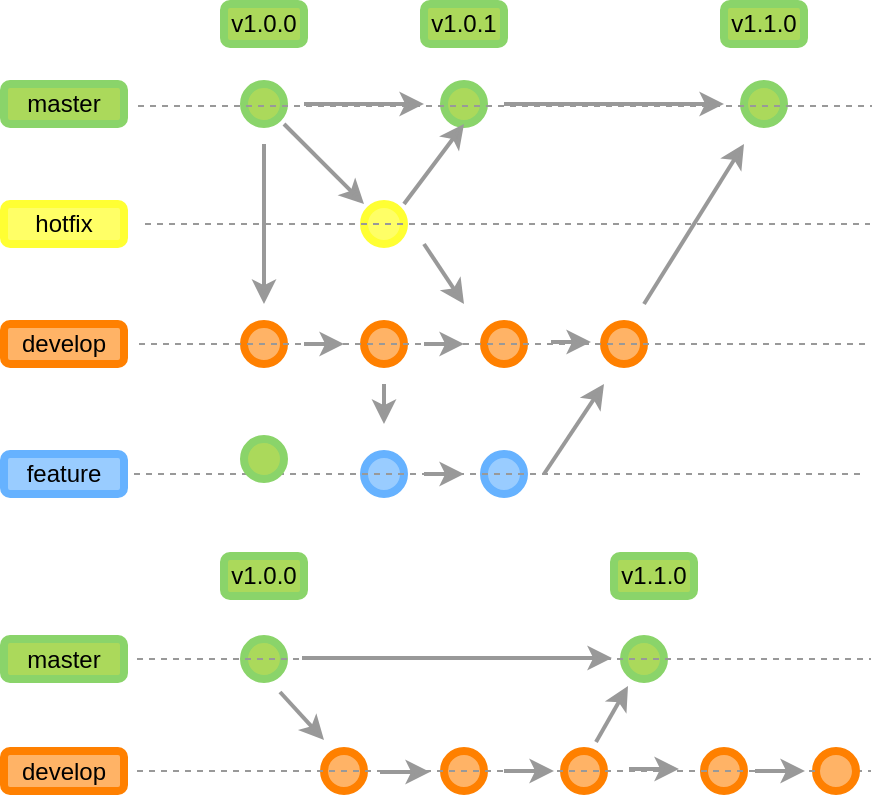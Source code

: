 <mxfile version="10.7.8" type="github"><diagram id="3rboX1amzkmxD8--zuHD" name="Page-1"><mxGraphModel dx="1162" dy="637" grid="0" gridSize="10" guides="1" tooltips="1" connect="1" arrows="1" fold="1" page="1" pageScale="1" pageWidth="827" pageHeight="1169" math="0" shadow="0"><root><mxCell id="0"/><mxCell id="1" parent="0"/><mxCell id="PgTr-MmlJl6baBN8a7kz-2" value="" style="ellipse;whiteSpace=wrap;html=1;aspect=fixed;fillColor=#ABD95B;strokeColor=#8AD46A;strokeWidth=4;fontColor=#ffffff;" parent="1" vertex="1"><mxGeometry x="163" y="75" width="20" height="20" as="geometry"/></mxCell><mxCell id="PgTr-MmlJl6baBN8a7kz-5" value="" style="endArrow=classic;html=1;strokeWidth=2;strokeColor=#999999;" parent="1" edge="1"><mxGeometry width="50" height="50" relative="1" as="geometry"><mxPoint x="183" y="95" as="sourcePoint"/><mxPoint x="223" y="135" as="targetPoint"/></mxGeometry></mxCell><mxCell id="PgTr-MmlJl6baBN8a7kz-6" value="master" style="rounded=1;whiteSpace=wrap;html=1;strokeColor=#8AD46A;strokeWidth=4;fillColor=#ABD95B;" parent="1" vertex="1"><mxGeometry x="43" y="75" width="60" height="20" as="geometry"/></mxCell><mxCell id="PgTr-MmlJl6baBN8a7kz-7" value="hotfix" style="rounded=1;whiteSpace=wrap;html=1;strokeColor=#FFFF33;strokeWidth=4;fillColor=#FFFF66;" parent="1" vertex="1"><mxGeometry x="43" y="135" width="60" height="20" as="geometry"/></mxCell><mxCell id="PgTr-MmlJl6baBN8a7kz-8" value="develop" style="rounded=1;whiteSpace=wrap;html=1;strokeColor=#FF8000;strokeWidth=4;fillColor=#FFB366;" parent="1" vertex="1"><mxGeometry x="43" y="195" width="60" height="20" as="geometry"/></mxCell><mxCell id="PgTr-MmlJl6baBN8a7kz-9" value="feature" style="rounded=1;whiteSpace=wrap;html=1;strokeColor=#66B2FF;strokeWidth=4;fillColor=#99CCFF;" parent="1" vertex="1"><mxGeometry x="43" y="260" width="60" height="20" as="geometry"/></mxCell><mxCell id="PgTr-MmlJl6baBN8a7kz-10" value="" style="ellipse;whiteSpace=wrap;html=1;aspect=fixed;fillColor=#ABD95B;strokeColor=#8AD46A;strokeWidth=4;fontColor=#ffffff;" parent="1" vertex="1"><mxGeometry x="263" y="75" width="20" height="20" as="geometry"/></mxCell><mxCell id="PgTr-MmlJl6baBN8a7kz-11" value="" style="ellipse;whiteSpace=wrap;html=1;aspect=fixed;fillColor=#ABD95B;strokeColor=#8AD46A;strokeWidth=4;fontColor=#ffffff;" parent="1" vertex="1"><mxGeometry x="413" y="75" width="20" height="20" as="geometry"/></mxCell><mxCell id="PgTr-MmlJl6baBN8a7kz-12" value="" style="ellipse;whiteSpace=wrap;html=1;aspect=fixed;fillColor=#FFFF66;strokeColor=#FFFF33;strokeWidth=4;fontColor=#ffffff;" parent="1" vertex="1"><mxGeometry x="223" y="135" width="20" height="20" as="geometry"/></mxCell><mxCell id="PgTr-MmlJl6baBN8a7kz-13" value="" style="ellipse;whiteSpace=wrap;html=1;aspect=fixed;fillColor=#FFB366;strokeColor=#FF8000;strokeWidth=4;fontColor=#ffffff;" parent="1" vertex="1"><mxGeometry x="163" y="195" width="20" height="20" as="geometry"/></mxCell><mxCell id="PgTr-MmlJl6baBN8a7kz-14" value="" style="ellipse;whiteSpace=wrap;html=1;aspect=fixed;fillColor=#99CCFF;strokeColor=#66B2FF;strokeWidth=4;fontColor=#ffffff;" parent="1" vertex="1"><mxGeometry x="223" y="260" width="20" height="20" as="geometry"/></mxCell><mxCell id="gmNbWgV9XQR5aW-Jh0l3-3" value="" style="ellipse;whiteSpace=wrap;html=1;aspect=fixed;fillColor=#FFB366;strokeColor=#FF8000;strokeWidth=4;fontColor=#ffffff;" vertex="1" parent="1"><mxGeometry x="223" y="195" width="20" height="20" as="geometry"/></mxCell><mxCell id="gmNbWgV9XQR5aW-Jh0l3-4" value="" style="ellipse;whiteSpace=wrap;html=1;aspect=fixed;fillColor=#FFB366;strokeColor=#FF8000;strokeWidth=4;fontColor=#ffffff;" vertex="1" parent="1"><mxGeometry x="283" y="195" width="20" height="20" as="geometry"/></mxCell><mxCell id="gmNbWgV9XQR5aW-Jh0l3-5" value="v1.0.0" style="rounded=1;whiteSpace=wrap;html=1;strokeColor=#8AD46A;strokeWidth=4;fillColor=#ABD95B;" vertex="1" parent="1"><mxGeometry x="153" y="35" width="40" height="20" as="geometry"/></mxCell><mxCell id="gmNbWgV9XQR5aW-Jh0l3-6" value="" style="endArrow=classic;html=1;strokeWidth=2;strokeColor=#999999;entryX=0.5;entryY=1;entryDx=0;entryDy=0;entryPerimeter=0;" edge="1" parent="1" target="PgTr-MmlJl6baBN8a7kz-10"><mxGeometry width="50" height="50" relative="1" as="geometry"><mxPoint x="243" y="135" as="sourcePoint"/><mxPoint x="263" y="105" as="targetPoint"/></mxGeometry></mxCell><mxCell id="gmNbWgV9XQR5aW-Jh0l3-7" value="" style="endArrow=classic;html=1;strokeWidth=2;strokeColor=#999999;" edge="1" parent="1"><mxGeometry width="50" height="50" relative="1" as="geometry"><mxPoint x="173" y="105" as="sourcePoint"/><mxPoint x="173" y="185" as="targetPoint"/></mxGeometry></mxCell><mxCell id="gmNbWgV9XQR5aW-Jh0l3-8" value="" style="endArrow=classic;html=1;strokeWidth=2;strokeColor=#999999;" edge="1" parent="1"><mxGeometry width="50" height="50" relative="1" as="geometry"><mxPoint x="193" y="205" as="sourcePoint"/><mxPoint x="213" y="205" as="targetPoint"/></mxGeometry></mxCell><mxCell id="gmNbWgV9XQR5aW-Jh0l3-9" value="" style="endArrow=classic;html=1;strokeWidth=2;strokeColor=#999999;" edge="1" parent="1"><mxGeometry width="50" height="50" relative="1" as="geometry"><mxPoint x="253" y="205" as="sourcePoint"/><mxPoint x="273" y="205" as="targetPoint"/></mxGeometry></mxCell><mxCell id="gmNbWgV9XQR5aW-Jh0l3-10" value="" style="endArrow=classic;html=1;strokeWidth=2;strokeColor=#999999;" edge="1" parent="1"><mxGeometry width="50" height="50" relative="1" as="geometry"><mxPoint x="193" y="85" as="sourcePoint"/><mxPoint x="253" y="85" as="targetPoint"/></mxGeometry></mxCell><mxCell id="gmNbWgV9XQR5aW-Jh0l3-11" value="" style="endArrow=classic;html=1;strokeWidth=2;strokeColor=#999999;" edge="1" parent="1"><mxGeometry width="50" height="50" relative="1" as="geometry"><mxPoint x="293" y="85" as="sourcePoint"/><mxPoint x="403" y="85" as="targetPoint"/></mxGeometry></mxCell><mxCell id="gmNbWgV9XQR5aW-Jh0l3-12" value="" style="endArrow=classic;html=1;strokeWidth=2;strokeColor=#999999;" edge="1" parent="1"><mxGeometry width="50" height="50" relative="1" as="geometry"><mxPoint x="253" y="155" as="sourcePoint"/><mxPoint x="273" y="185" as="targetPoint"/></mxGeometry></mxCell><mxCell id="gmNbWgV9XQR5aW-Jh0l3-13" value="" style="ellipse;whiteSpace=wrap;html=1;aspect=fixed;fillColor=#FFB366;strokeColor=#FF8000;strokeWidth=4;fontColor=#ffffff;" vertex="1" parent="1"><mxGeometry x="343" y="195" width="20" height="20" as="geometry"/></mxCell><mxCell id="gmNbWgV9XQR5aW-Jh0l3-14" value="" style="endArrow=classic;html=1;strokeWidth=2;strokeColor=#999999;" edge="1" parent="1"><mxGeometry width="50" height="50" relative="1" as="geometry"><mxPoint x="316.5" y="204" as="sourcePoint"/><mxPoint x="336.5" y="204" as="targetPoint"/></mxGeometry></mxCell><mxCell id="gmNbWgV9XQR5aW-Jh0l3-17" value="" style="endArrow=classic;html=1;strokeWidth=2;strokeColor=#999999;" edge="1" parent="1"><mxGeometry width="50" height="50" relative="1" as="geometry"><mxPoint x="233" y="225" as="sourcePoint"/><mxPoint x="233" y="245" as="targetPoint"/></mxGeometry></mxCell><mxCell id="gmNbWgV9XQR5aW-Jh0l3-18" value="" style="ellipse;whiteSpace=wrap;html=1;aspect=fixed;fillColor=#99CCFF;strokeColor=#66B2FF;strokeWidth=4;fontColor=#ffffff;" vertex="1" parent="1"><mxGeometry x="283" y="260" width="20" height="20" as="geometry"/></mxCell><mxCell id="gmNbWgV9XQR5aW-Jh0l3-19" value="" style="endArrow=classic;html=1;strokeWidth=2;strokeColor=#999999;" edge="1" parent="1"><mxGeometry width="50" height="50" relative="1" as="geometry"><mxPoint x="253" y="270" as="sourcePoint"/><mxPoint x="273" y="270" as="targetPoint"/></mxGeometry></mxCell><mxCell id="gmNbWgV9XQR5aW-Jh0l3-20" value="" style="endArrow=classic;html=1;strokeWidth=2;strokeColor=#999999;" edge="1" parent="1"><mxGeometry width="50" height="50" relative="1" as="geometry"><mxPoint x="313" y="270.0" as="sourcePoint"/><mxPoint x="343" y="225" as="targetPoint"/></mxGeometry></mxCell><mxCell id="gmNbWgV9XQR5aW-Jh0l3-21" value="v1.0.1" style="rounded=1;whiteSpace=wrap;html=1;strokeColor=#8AD46A;strokeWidth=4;fillColor=#ABD95B;" vertex="1" parent="1"><mxGeometry x="253" y="35" width="40" height="20" as="geometry"/></mxCell><mxCell id="gmNbWgV9XQR5aW-Jh0l3-22" value="" style="endArrow=classic;html=1;strokeWidth=2;strokeColor=#999999;" edge="1" parent="1"><mxGeometry width="50" height="50" relative="1" as="geometry"><mxPoint x="363" y="185" as="sourcePoint"/><mxPoint x="413" y="105" as="targetPoint"/></mxGeometry></mxCell><mxCell id="gmNbWgV9XQR5aW-Jh0l3-23" value="v1.1.0" style="rounded=1;whiteSpace=wrap;html=1;strokeColor=#8AD46A;strokeWidth=4;fillColor=#ABD95B;" vertex="1" parent="1"><mxGeometry x="403" y="35" width="40" height="20" as="geometry"/></mxCell><mxCell id="gmNbWgV9XQR5aW-Jh0l3-24" value="" style="endArrow=none;dashed=1;html=1;strokeColor=#999999;" edge="1" parent="1"><mxGeometry width="50" height="50" relative="1" as="geometry"><mxPoint x="110" y="86" as="sourcePoint"/><mxPoint x="477" y="86" as="targetPoint"/></mxGeometry></mxCell><mxCell id="gmNbWgV9XQR5aW-Jh0l3-26" value="" style="endArrow=none;dashed=1;html=1;strokeColor=#999999;" edge="1" parent="1"><mxGeometry width="50" height="50" relative="1" as="geometry"><mxPoint x="113.5" y="145" as="sourcePoint"/><mxPoint x="476" y="145" as="targetPoint"/></mxGeometry></mxCell><mxCell id="gmNbWgV9XQR5aW-Jh0l3-27" value="" style="endArrow=none;dashed=1;html=1;strokeColor=#999999;" edge="1" parent="1"><mxGeometry width="50" height="50" relative="1" as="geometry"><mxPoint x="110.5" y="205.0" as="sourcePoint"/><mxPoint x="476" y="205" as="targetPoint"/></mxGeometry></mxCell><mxCell id="gmNbWgV9XQR5aW-Jh0l3-28" value="" style="endArrow=none;dashed=1;html=1;strokeColor=#999999;" edge="1" parent="1"><mxGeometry width="50" height="50" relative="1" as="geometry"><mxPoint x="108" y="270.0" as="sourcePoint"/><mxPoint x="472" y="270" as="targetPoint"/></mxGeometry></mxCell><mxCell id="gmNbWgV9XQR5aW-Jh0l3-29" value="master" style="rounded=1;whiteSpace=wrap;html=1;strokeColor=#8AD46A;strokeWidth=4;fillColor=#ABD95B;" vertex="1" parent="1"><mxGeometry x="43" y="352.5" width="60" height="20" as="geometry"/></mxCell><mxCell id="gmNbWgV9XQR5aW-Jh0l3-30" value="" style="ellipse;whiteSpace=wrap;html=1;aspect=fixed;fillColor=#ABD95B;strokeColor=#8AD46A;strokeWidth=4;fontColor=#ffffff;" vertex="1" parent="1"><mxGeometry x="163" y="352.5" width="20" height="20" as="geometry"/></mxCell><mxCell id="gmNbWgV9XQR5aW-Jh0l3-37" value="" style="ellipse;whiteSpace=wrap;html=1;aspect=fixed;fillColor=#ABD95B;strokeColor=#8AD46A;strokeWidth=4;fontColor=#ffffff;" vertex="1" parent="1"><mxGeometry x="163" y="252.5" width="20" height="20" as="geometry"/></mxCell><mxCell id="gmNbWgV9XQR5aW-Jh0l3-32" value="" style="ellipse;whiteSpace=wrap;html=1;aspect=fixed;fillColor=#ABD95B;strokeColor=#8AD46A;strokeWidth=4;fontColor=#ffffff;" vertex="1" parent="1"><mxGeometry x="353" y="352.5" width="20" height="20" as="geometry"/></mxCell><mxCell id="gmNbWgV9XQR5aW-Jh0l3-33" value="develop" style="rounded=1;whiteSpace=wrap;html=1;strokeColor=#FF8000;strokeWidth=4;fillColor=#FFB366;" vertex="1" parent="1"><mxGeometry x="43" y="408.5" width="60" height="20" as="geometry"/></mxCell><mxCell id="gmNbWgV9XQR5aW-Jh0l3-34" value="" style="ellipse;whiteSpace=wrap;html=1;aspect=fixed;fillColor=#FFB366;strokeColor=#FF8000;strokeWidth=4;fontColor=#ffffff;" vertex="1" parent="1"><mxGeometry x="203" y="408.5" width="20" height="20" as="geometry"/></mxCell><mxCell id="gmNbWgV9XQR5aW-Jh0l3-35" value="" style="ellipse;whiteSpace=wrap;html=1;aspect=fixed;fillColor=#FFB366;strokeColor=#FF8000;strokeWidth=4;fontColor=#ffffff;" vertex="1" parent="1"><mxGeometry x="263" y="408.5" width="20" height="20" as="geometry"/></mxCell><mxCell id="gmNbWgV9XQR5aW-Jh0l3-36" value="" style="ellipse;whiteSpace=wrap;html=1;aspect=fixed;fillColor=#FFB366;strokeColor=#FF8000;strokeWidth=4;fontColor=#ffffff;" vertex="1" parent="1"><mxGeometry x="323" y="408.5" width="20" height="20" as="geometry"/></mxCell><mxCell id="gmNbWgV9XQR5aW-Jh0l3-39" value="v1.0.0" style="rounded=1;whiteSpace=wrap;html=1;strokeColor=#8AD46A;strokeWidth=4;fillColor=#ABD95B;" vertex="1" parent="1"><mxGeometry x="153" y="311" width="40" height="20" as="geometry"/></mxCell><mxCell id="gmNbWgV9XQR5aW-Jh0l3-41" value="v1.1.0" style="rounded=1;whiteSpace=wrap;html=1;strokeColor=#8AD46A;strokeWidth=4;fillColor=#ABD95B;" vertex="1" parent="1"><mxGeometry x="348" y="311" width="40" height="20" as="geometry"/></mxCell><mxCell id="gmNbWgV9XQR5aW-Jh0l3-42" value="" style="endArrow=none;dashed=1;html=1;strokeColor=#999999;" edge="1" parent="1"><mxGeometry width="50" height="50" relative="1" as="geometry"><mxPoint x="109.5" y="362.5" as="sourcePoint"/><mxPoint x="476.5" y="362.5" as="targetPoint"/></mxGeometry></mxCell><mxCell id="gmNbWgV9XQR5aW-Jh0l3-43" value="" style="endArrow=none;dashed=1;html=1;strokeColor=#999999;" edge="1" parent="1" source="gmNbWgV9XQR5aW-Jh0l3-51"><mxGeometry width="50" height="50" relative="1" as="geometry"><mxPoint x="109.5" y="418.5" as="sourcePoint"/><mxPoint x="476.5" y="418.5" as="targetPoint"/></mxGeometry></mxCell><mxCell id="gmNbWgV9XQR5aW-Jh0l3-44" value="" style="endArrow=classic;html=1;strokeWidth=2;strokeColor=#999999;" edge="1" parent="1"><mxGeometry width="50" height="50" relative="1" as="geometry"><mxPoint x="181" y="379" as="sourcePoint"/><mxPoint x="203" y="403" as="targetPoint"/></mxGeometry></mxCell><mxCell id="gmNbWgV9XQR5aW-Jh0l3-45" value="" style="ellipse;whiteSpace=wrap;html=1;aspect=fixed;fillColor=#FFB366;strokeColor=#FF8000;strokeWidth=4;fontColor=#ffffff;" vertex="1" parent="1"><mxGeometry x="393" y="408.5" width="20" height="20" as="geometry"/></mxCell><mxCell id="gmNbWgV9XQR5aW-Jh0l3-46" value="" style="endArrow=classic;html=1;strokeWidth=2;strokeColor=#999999;" edge="1" parent="1"><mxGeometry width="50" height="50" relative="1" as="geometry"><mxPoint x="192" y="362" as="sourcePoint"/><mxPoint x="347" y="362" as="targetPoint"/></mxGeometry></mxCell><mxCell id="gmNbWgV9XQR5aW-Jh0l3-47" value="" style="endArrow=classic;html=1;strokeWidth=2;strokeColor=#999999;" edge="1" parent="1"><mxGeometry width="50" height="50" relative="1" as="geometry"><mxPoint x="231" y="419" as="sourcePoint"/><mxPoint x="256" y="419" as="targetPoint"/></mxGeometry></mxCell><mxCell id="gmNbWgV9XQR5aW-Jh0l3-48" value="" style="endArrow=classic;html=1;strokeWidth=2;strokeColor=#999999;" edge="1" parent="1"><mxGeometry width="50" height="50" relative="1" as="geometry"><mxPoint x="293" y="418.5" as="sourcePoint"/><mxPoint x="318" y="418.5" as="targetPoint"/></mxGeometry></mxCell><mxCell id="gmNbWgV9XQR5aW-Jh0l3-49" value="" style="endArrow=classic;html=1;strokeWidth=2;strokeColor=#999999;" edge="1" parent="1"><mxGeometry width="50" height="50" relative="1" as="geometry"><mxPoint x="339" y="404" as="sourcePoint"/><mxPoint x="355" y="376" as="targetPoint"/></mxGeometry></mxCell><mxCell id="gmNbWgV9XQR5aW-Jh0l3-50" value="" style="endArrow=classic;html=1;strokeWidth=2;strokeColor=#999999;" edge="1" parent="1"><mxGeometry width="50" height="50" relative="1" as="geometry"><mxPoint x="355.5" y="417.5" as="sourcePoint"/><mxPoint x="380.5" y="417.5" as="targetPoint"/></mxGeometry></mxCell><mxCell id="gmNbWgV9XQR5aW-Jh0l3-51" value="" style="ellipse;whiteSpace=wrap;html=1;aspect=fixed;fillColor=#FFB366;strokeColor=#FF8000;strokeWidth=4;fontColor=#ffffff;" vertex="1" parent="1"><mxGeometry x="449" y="408.5" width="20" height="20" as="geometry"/></mxCell><mxCell id="gmNbWgV9XQR5aW-Jh0l3-52" value="" style="endArrow=none;dashed=1;html=1;strokeColor=#999999;" edge="1" parent="1" target="gmNbWgV9XQR5aW-Jh0l3-51"><mxGeometry width="50" height="50" relative="1" as="geometry"><mxPoint x="109.5" y="418.5" as="sourcePoint"/><mxPoint x="476.5" y="418.5" as="targetPoint"/></mxGeometry></mxCell><mxCell id="gmNbWgV9XQR5aW-Jh0l3-53" value="" style="endArrow=classic;html=1;strokeWidth=2;strokeColor=#999999;" edge="1" parent="1"><mxGeometry width="50" height="50" relative="1" as="geometry"><mxPoint x="418.5" y="418.5" as="sourcePoint"/><mxPoint x="443.5" y="418.5" as="targetPoint"/></mxGeometry></mxCell></root></mxGraphModel></diagram></mxfile>